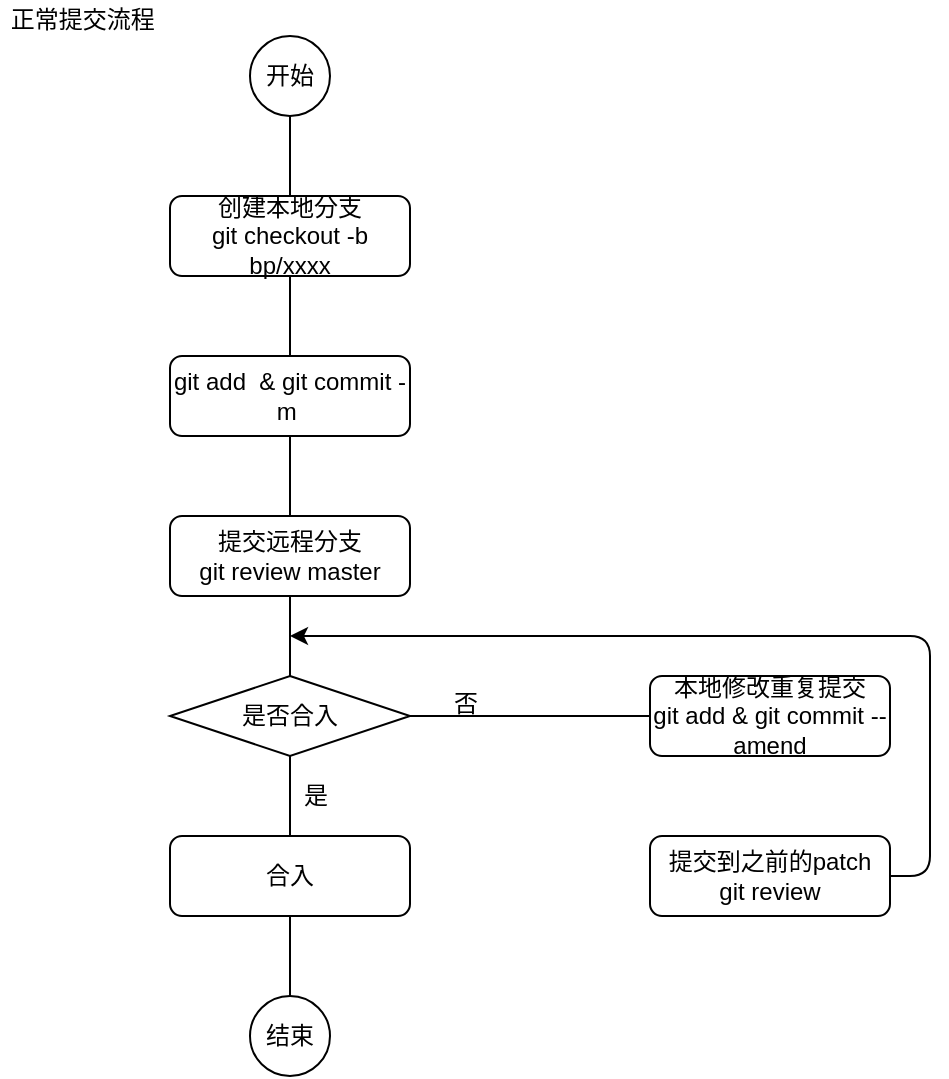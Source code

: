 <mxfile version="10.6.7" type="github"><diagram id="pFAZghCrPXiMmG_n3cro" name="Page-1"><mxGraphModel dx="1398" dy="773" grid="1" gridSize="10" guides="1" tooltips="1" connect="1" arrows="1" fold="1" page="1" pageScale="1" pageWidth="827" pageHeight="1169" math="0" shadow="0"><root><mxCell id="0"/><mxCell id="1" parent="0"/><mxCell id="rzTT7vP6RfKNwcQvx7bk-1" value="开始" style="ellipse;whiteSpace=wrap;html=1;aspect=fixed;" vertex="1" parent="1"><mxGeometry x="360" y="80" width="40" height="40" as="geometry"/></mxCell><mxCell id="rzTT7vP6RfKNwcQvx7bk-2" value="创建本地分支&lt;br&gt;git checkout -b bp/xxxx&lt;br&gt;" style="rounded=1;whiteSpace=wrap;html=1;" vertex="1" parent="1"><mxGeometry x="320" y="160" width="120" height="40" as="geometry"/></mxCell><mxCell id="rzTT7vP6RfKNwcQvx7bk-3" value="git add&amp;nbsp; &amp;amp; git commit -m&amp;nbsp;" style="rounded=1;whiteSpace=wrap;html=1;" vertex="1" parent="1"><mxGeometry x="320" y="240" width="120" height="40" as="geometry"/></mxCell><mxCell id="rzTT7vP6RfKNwcQvx7bk-5" value="提交远程分支&lt;br&gt;git review master&lt;br&gt;" style="rounded=1;whiteSpace=wrap;html=1;" vertex="1" parent="1"><mxGeometry x="320" y="320" width="120" height="40" as="geometry"/></mxCell><mxCell id="rzTT7vP6RfKNwcQvx7bk-6" value="是否合入" style="rhombus;whiteSpace=wrap;html=1;" vertex="1" parent="1"><mxGeometry x="320" y="400" width="120" height="40" as="geometry"/></mxCell><mxCell id="rzTT7vP6RfKNwcQvx7bk-8" value="本地修改重复提交&lt;br&gt;git add &amp;amp; git commit --amend&lt;br&gt;" style="rounded=1;whiteSpace=wrap;html=1;" vertex="1" parent="1"><mxGeometry x="560" y="400" width="120" height="40" as="geometry"/></mxCell><mxCell id="rzTT7vP6RfKNwcQvx7bk-9" value="提交到之前的patch&lt;br&gt;git review&lt;br&gt;" style="rounded=1;whiteSpace=wrap;html=1;" vertex="1" parent="1"><mxGeometry x="560" y="480" width="120" height="40" as="geometry"/></mxCell><mxCell id="rzTT7vP6RfKNwcQvx7bk-10" value="" style="endArrow=none;html=1;entryX=0.5;entryY=1;entryDx=0;entryDy=0;exitX=0.5;exitY=0;exitDx=0;exitDy=0;" edge="1" parent="1" source="rzTT7vP6RfKNwcQvx7bk-2" target="rzTT7vP6RfKNwcQvx7bk-1"><mxGeometry width="50" height="50" relative="1" as="geometry"><mxPoint x="320" y="590" as="sourcePoint"/><mxPoint x="370" y="540" as="targetPoint"/></mxGeometry></mxCell><mxCell id="rzTT7vP6RfKNwcQvx7bk-11" value="" style="endArrow=none;html=1;entryX=0.5;entryY=1;entryDx=0;entryDy=0;exitX=0.5;exitY=0;exitDx=0;exitDy=0;" edge="1" parent="1" source="rzTT7vP6RfKNwcQvx7bk-3" target="rzTT7vP6RfKNwcQvx7bk-2"><mxGeometry width="50" height="50" relative="1" as="geometry"><mxPoint x="320" y="590" as="sourcePoint"/><mxPoint x="370" y="540" as="targetPoint"/></mxGeometry></mxCell><mxCell id="rzTT7vP6RfKNwcQvx7bk-12" value="" style="endArrow=none;html=1;entryX=0.5;entryY=1;entryDx=0;entryDy=0;exitX=0.5;exitY=0;exitDx=0;exitDy=0;" edge="1" parent="1" source="rzTT7vP6RfKNwcQvx7bk-5" target="rzTT7vP6RfKNwcQvx7bk-3"><mxGeometry width="50" height="50" relative="1" as="geometry"><mxPoint x="320" y="590" as="sourcePoint"/><mxPoint x="370" y="540" as="targetPoint"/></mxGeometry></mxCell><mxCell id="rzTT7vP6RfKNwcQvx7bk-13" value="" style="endArrow=none;html=1;entryX=0.5;entryY=1;entryDx=0;entryDy=0;exitX=0.5;exitY=0;exitDx=0;exitDy=0;" edge="1" parent="1" source="rzTT7vP6RfKNwcQvx7bk-6" target="rzTT7vP6RfKNwcQvx7bk-5"><mxGeometry width="50" height="50" relative="1" as="geometry"><mxPoint x="320" y="590" as="sourcePoint"/><mxPoint x="370" y="540" as="targetPoint"/></mxGeometry></mxCell><mxCell id="rzTT7vP6RfKNwcQvx7bk-14" value="" style="endArrow=none;html=1;entryX=0;entryY=0.5;entryDx=0;entryDy=0;exitX=1;exitY=0.5;exitDx=0;exitDy=0;" edge="1" parent="1" source="rzTT7vP6RfKNwcQvx7bk-6" target="rzTT7vP6RfKNwcQvx7bk-8"><mxGeometry width="50" height="50" relative="1" as="geometry"><mxPoint x="320" y="590" as="sourcePoint"/><mxPoint x="370" y="540" as="targetPoint"/></mxGeometry></mxCell><mxCell id="rzTT7vP6RfKNwcQvx7bk-15" value="否" style="text;html=1;resizable=0;points=[];autosize=1;align=left;verticalAlign=top;spacingTop=-4;" vertex="1" parent="1"><mxGeometry x="460" y="404" width="30" height="20" as="geometry"/></mxCell><mxCell id="rzTT7vP6RfKNwcQvx7bk-16" value="合入" style="rounded=1;whiteSpace=wrap;html=1;" vertex="1" parent="1"><mxGeometry x="320" y="480" width="120" height="40" as="geometry"/></mxCell><mxCell id="rzTT7vP6RfKNwcQvx7bk-17" value="" style="endArrow=none;html=1;entryX=0.5;entryY=1;entryDx=0;entryDy=0;exitX=0.5;exitY=0;exitDx=0;exitDy=0;" edge="1" parent="1" source="rzTT7vP6RfKNwcQvx7bk-16" target="rzTT7vP6RfKNwcQvx7bk-6"><mxGeometry width="50" height="50" relative="1" as="geometry"><mxPoint x="320" y="590" as="sourcePoint"/><mxPoint x="370" y="540" as="targetPoint"/></mxGeometry></mxCell><mxCell id="rzTT7vP6RfKNwcQvx7bk-18" value="是" style="text;html=1;resizable=0;points=[];autosize=1;align=left;verticalAlign=top;spacingTop=-4;" vertex="1" parent="1"><mxGeometry x="385" y="450" width="30" height="20" as="geometry"/></mxCell><mxCell id="rzTT7vP6RfKNwcQvx7bk-19" value="" style="endArrow=none;html=1;entryX=1;entryY=0.5;entryDx=0;entryDy=0;startArrow=classic;startFill=1;" edge="1" parent="1" target="rzTT7vP6RfKNwcQvx7bk-9"><mxGeometry width="50" height="50" relative="1" as="geometry"><mxPoint x="380" y="380" as="sourcePoint"/><mxPoint x="370" y="540" as="targetPoint"/><Array as="points"><mxPoint x="700" y="380"/><mxPoint x="700" y="500"/></Array></mxGeometry></mxCell><mxCell id="rzTT7vP6RfKNwcQvx7bk-20" value="结束" style="ellipse;whiteSpace=wrap;html=1;aspect=fixed;" vertex="1" parent="1"><mxGeometry x="360" y="560" width="40" height="40" as="geometry"/></mxCell><mxCell id="rzTT7vP6RfKNwcQvx7bk-21" value="" style="endArrow=none;html=1;entryX=0.5;entryY=1;entryDx=0;entryDy=0;exitX=0.5;exitY=0;exitDx=0;exitDy=0;" edge="1" parent="1" source="rzTT7vP6RfKNwcQvx7bk-20" target="rzTT7vP6RfKNwcQvx7bk-16"><mxGeometry width="50" height="50" relative="1" as="geometry"><mxPoint x="320" y="670" as="sourcePoint"/><mxPoint x="370" y="620" as="targetPoint"/></mxGeometry></mxCell><mxCell id="rzTT7vP6RfKNwcQvx7bk-22" value="&amp;nbsp;正常提交流程" style="text;html=1;resizable=0;points=[];autosize=1;align=left;verticalAlign=top;spacingTop=-4;" vertex="1" parent="1"><mxGeometry x="235" y="62" width="90" height="20" as="geometry"/></mxCell></root></mxGraphModel></diagram></mxfile>